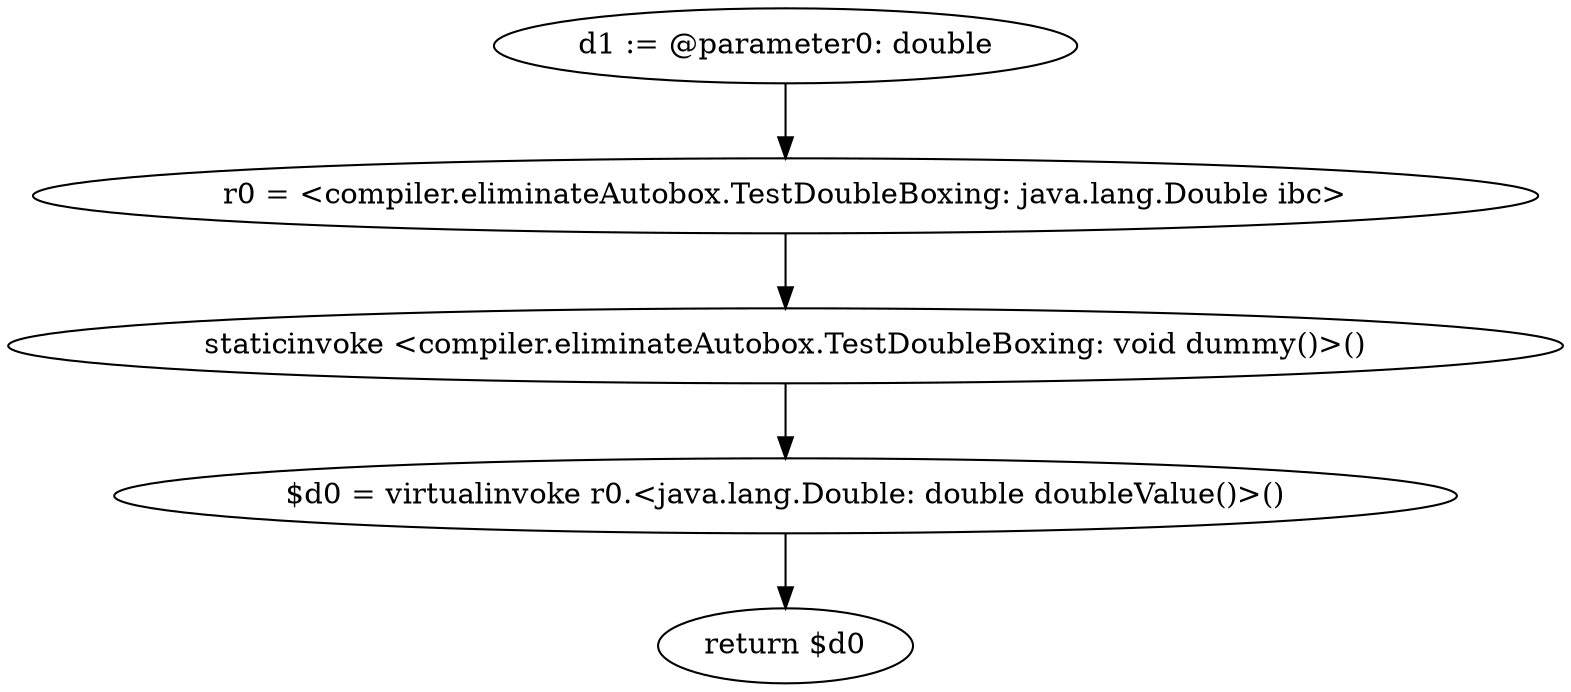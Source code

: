 digraph "unitGraph" {
    "d1 := @parameter0: double"
    "r0 = <compiler.eliminateAutobox.TestDoubleBoxing: java.lang.Double ibc>"
    "staticinvoke <compiler.eliminateAutobox.TestDoubleBoxing: void dummy()>()"
    "$d0 = virtualinvoke r0.<java.lang.Double: double doubleValue()>()"
    "return $d0"
    "d1 := @parameter0: double"->"r0 = <compiler.eliminateAutobox.TestDoubleBoxing: java.lang.Double ibc>";
    "r0 = <compiler.eliminateAutobox.TestDoubleBoxing: java.lang.Double ibc>"->"staticinvoke <compiler.eliminateAutobox.TestDoubleBoxing: void dummy()>()";
    "staticinvoke <compiler.eliminateAutobox.TestDoubleBoxing: void dummy()>()"->"$d0 = virtualinvoke r0.<java.lang.Double: double doubleValue()>()";
    "$d0 = virtualinvoke r0.<java.lang.Double: double doubleValue()>()"->"return $d0";
}
